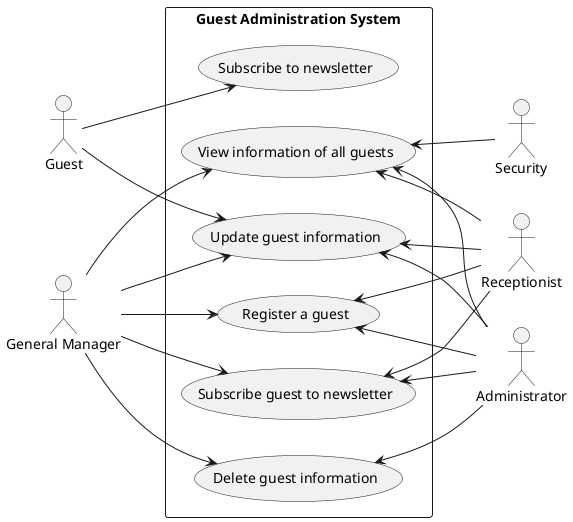 @startuml

left to right direction

actor Receptionist
actor Guest
actor Administrator
actor "General Manager" as GM
actor "Security" as sec

rectangle "Guest Administration System" {
    (Update guest information) as (Update)
    (Subscribe guest to newsletter) as (news)

    (Register a guest) <-- Receptionist
    (View information of all guests) <-- Receptionist
    (Update) <-- Receptionist
    (news) <-- Receptionist

    (Register a guest) <-- Administrator
    (View information of all guests) <-- Administrator
    (Delete guest information) <-- Administrator
    (Update) <-- Administrator
    (news) <-- Administrator

    GM --> (Register a guest)
    GM --> (View information of all guests)
    GM --> (Delete guest information)
    GM --> (Update)
    GM --> (news)

    Guest --> (Update)
    Guest --> (Subscribe to newsletter)

    (View information of all guests) <-- sec
}

@enduml
